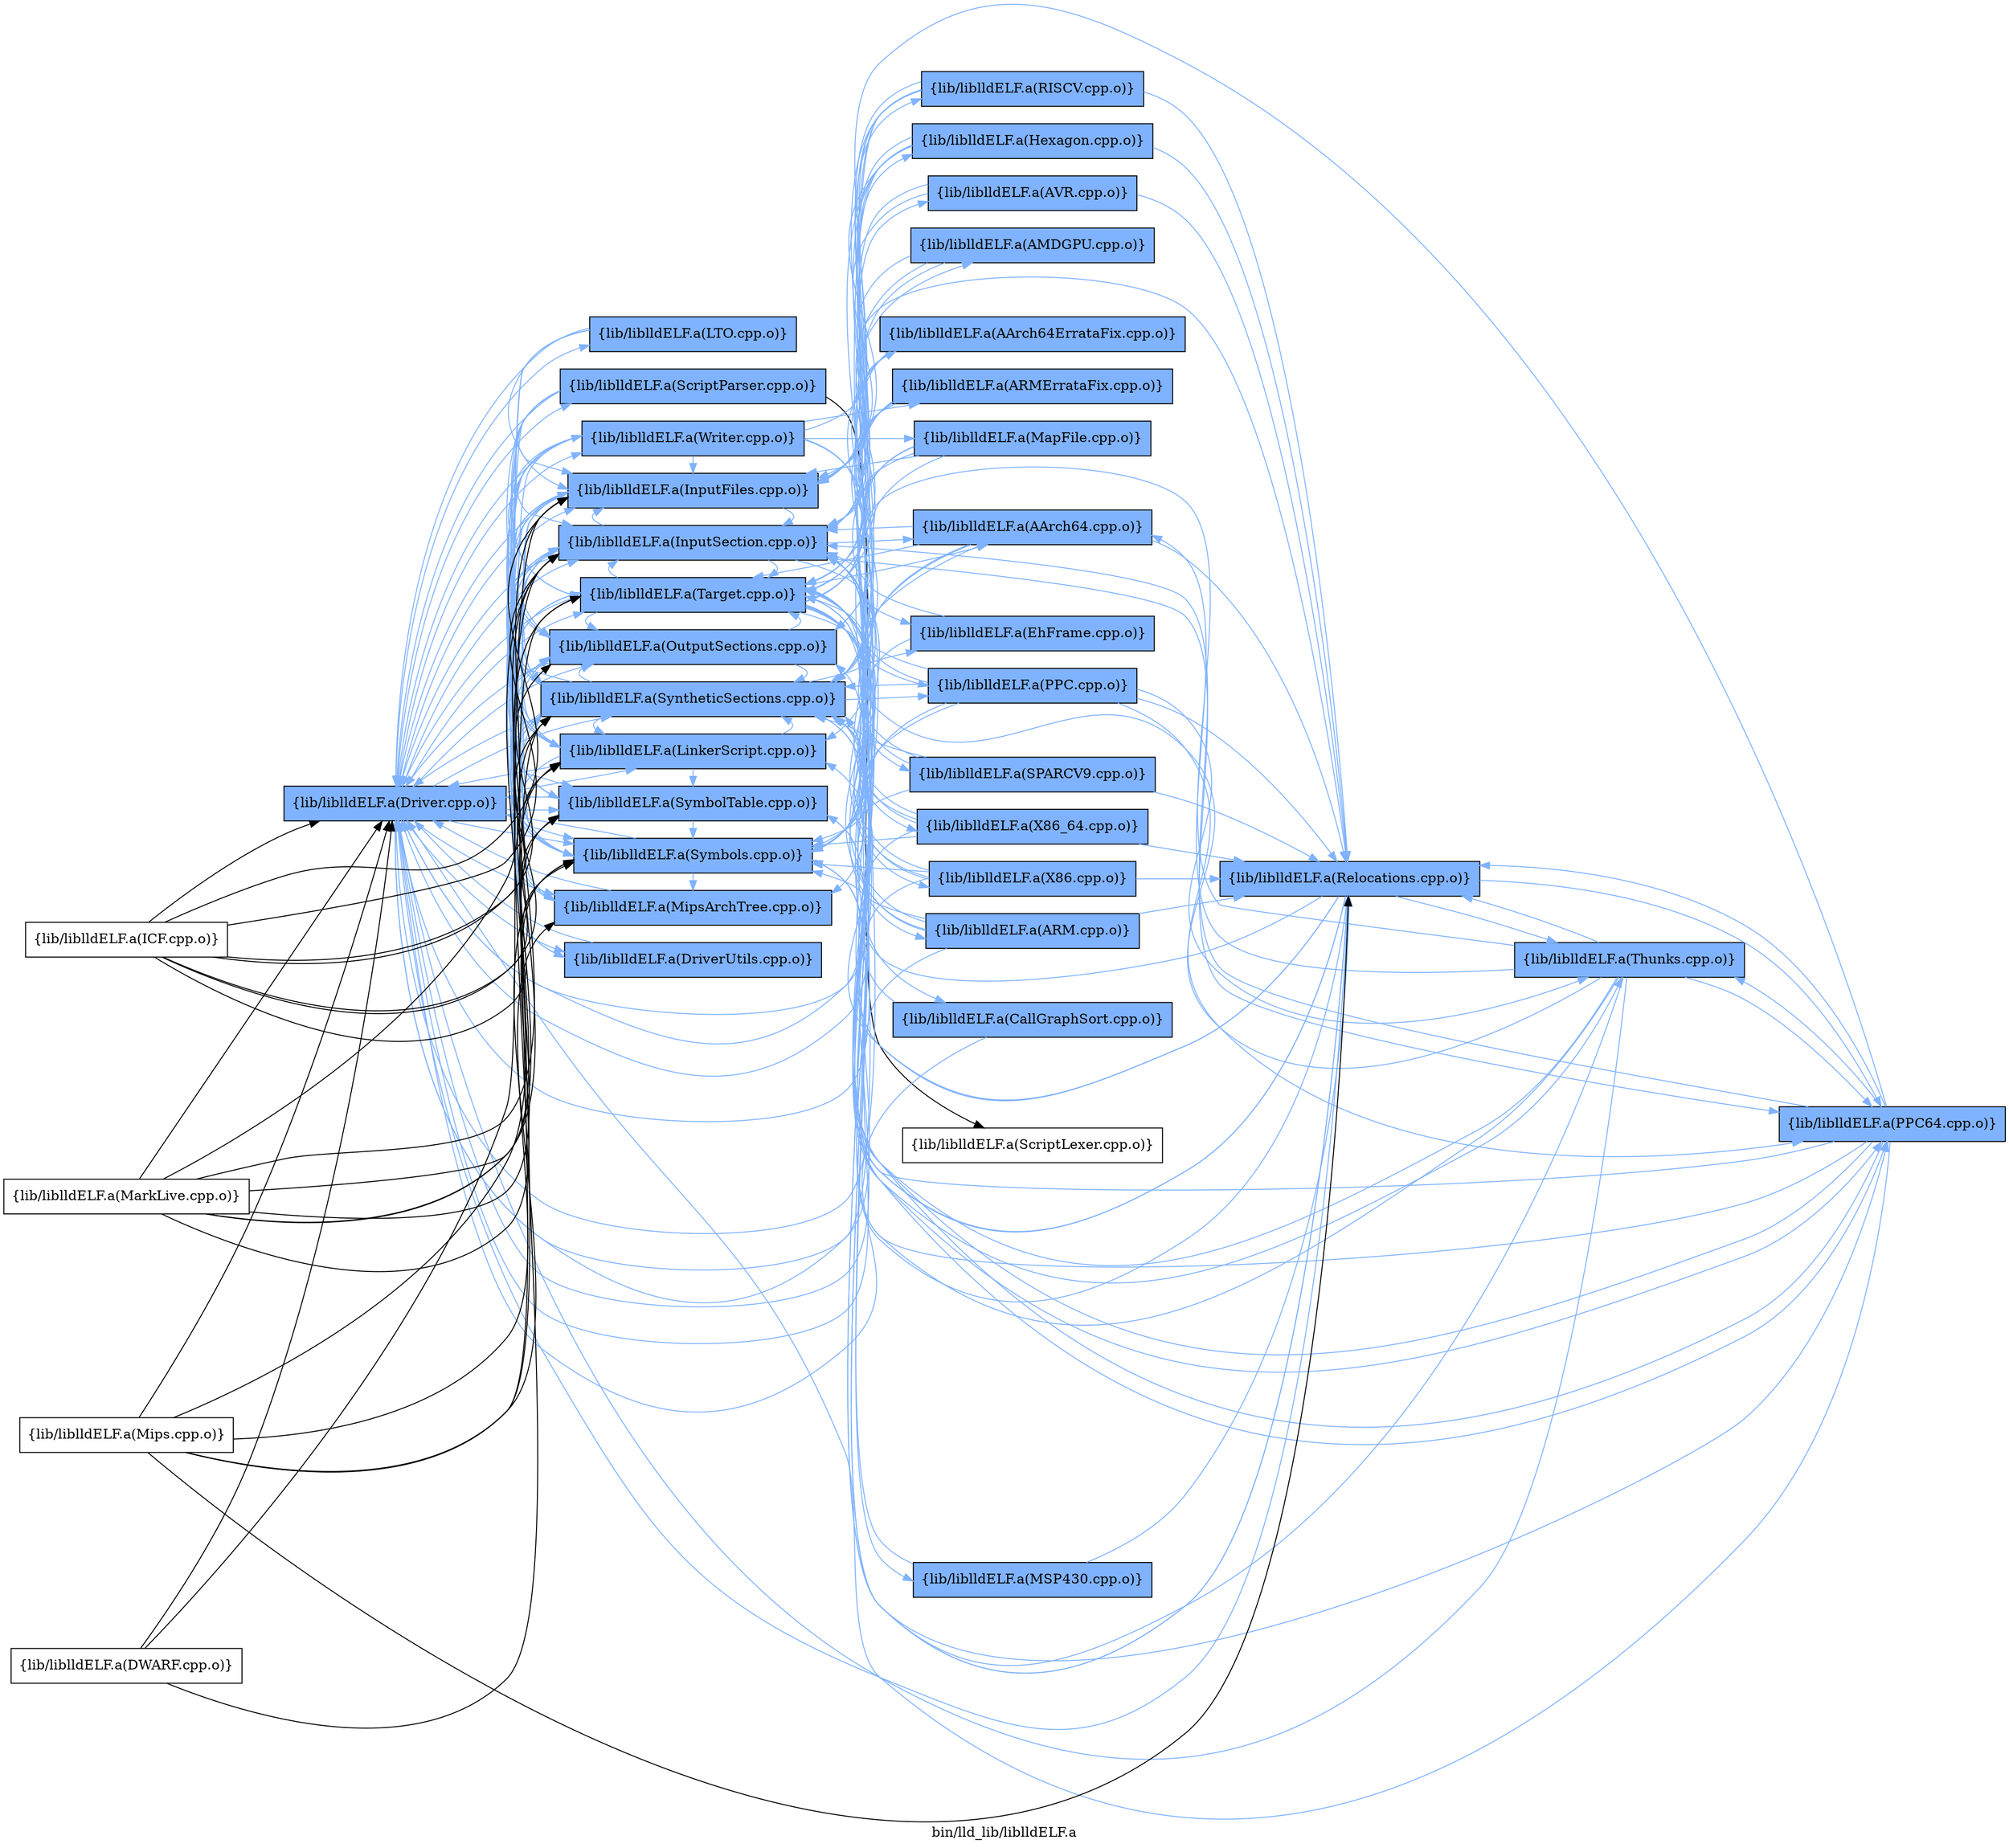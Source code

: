 digraph "bin/lld_lib/liblldELF.a" {
	label="bin/lld_lib/liblldELF.a";
	rankdir=LR;
	{ rank=same; Node0x55b490355298;  }
	{ rank=same; Node0x55b490366278; Node0x55b490365d28; Node0x55b4903592a8; Node0x55b49035f568; Node0x55b490361778; Node0x55b490362218; Node0x55b490362948; Node0x55b490364248; Node0x55b490361908; Node0x55b490361138; Node0x55b490360a08; Node0x55b49035f428; Node0x55b49035ae78;  }

	Node0x55b490355298 [shape=record,shape=box,group=1,style=filled,fillcolor="0.600000 0.5 1",label="{lib/liblldELF.a(Driver.cpp.o)}"];
	Node0x55b490355298 -> Node0x55b490366278[color="0.600000 0.5 1"];
	Node0x55b490355298 -> Node0x55b490365d28[color="0.600000 0.5 1"];
	Node0x55b490355298 -> Node0x55b4903592a8[color="0.600000 0.5 1"];
	Node0x55b490355298 -> Node0x55b49035f568[color="0.600000 0.5 1"];
	Node0x55b490355298 -> Node0x55b490361778[color="0.600000 0.5 1"];
	Node0x55b490355298 -> Node0x55b490362218[color="0.600000 0.5 1"];
	Node0x55b490355298 -> Node0x55b490362948[color="0.600000 0.5 1"];
	Node0x55b490355298 -> Node0x55b490364248[color="0.600000 0.5 1"];
	Node0x55b490355298 -> Node0x55b490361908[color="0.600000 0.5 1"];
	Node0x55b490355298 -> Node0x55b490361138[color="0.600000 0.5 1"];
	Node0x55b490355298 -> Node0x55b490360a08[color="0.600000 0.5 1"];
	Node0x55b490355298 -> Node0x55b49035f428[color="0.600000 0.5 1"];
	Node0x55b490355298 -> Node0x55b49035ae78[color="0.600000 0.5 1"];
	Node0x55b490366278 [shape=record,shape=box,group=1,style=filled,fillcolor="0.600000 0.5 1",label="{lib/liblldELF.a(DriverUtils.cpp.o)}"];
	Node0x55b490366278 -> Node0x55b490355298[color="0.600000 0.5 1"];
	Node0x55b490365d28 [shape=record,shape=box,group=1,style=filled,fillcolor="0.600000 0.5 1",label="{lib/liblldELF.a(InputFiles.cpp.o)}"];
	Node0x55b490365d28 -> Node0x55b490366278[color="0.600000 0.5 1"];
	Node0x55b490365d28 -> Node0x55b490355298[color="0.600000 0.5 1"];
	Node0x55b490365d28 -> Node0x55b4903592a8[color="0.600000 0.5 1"];
	Node0x55b490365d28 -> Node0x55b49035f568[color="0.600000 0.5 1"];
	Node0x55b490365d28 -> Node0x55b490361908[color="0.600000 0.5 1"];
	Node0x55b490365d28 -> Node0x55b490361138[color="0.600000 0.5 1"];
	Node0x55b490365d28 -> Node0x55b490360a08[color="0.600000 0.5 1"];
	Node0x55b4903592a8 [shape=record,shape=box,group=1,style=filled,fillcolor="0.600000 0.5 1",label="{lib/liblldELF.a(MipsArchTree.cpp.o)}"];
	Node0x55b4903592a8 -> Node0x55b490365d28[color="0.600000 0.5 1"];
	Node0x55b4903592a8 -> Node0x55b490355298[color="0.600000 0.5 1"];
	Node0x55b49035f568 [shape=record,shape=box,group=1,style=filled,fillcolor="0.600000 0.5 1",label="{lib/liblldELF.a(InputSection.cpp.o)}"];
	Node0x55b49035f568 -> Node0x55b490365d28[color="0.600000 0.5 1"];
	Node0x55b49035f568 -> Node0x55b490355298[color="0.600000 0.5 1"];
	Node0x55b49035f568 -> Node0x55b4903601e8[color="0.600000 0.5 1"];
	Node0x55b49035f568 -> Node0x55b49035fe78[color="0.600000 0.5 1"];
	Node0x55b49035f568 -> Node0x55b490360aa8[color="0.600000 0.5 1"];
	Node0x55b49035f568 -> Node0x55b490362948[color="0.600000 0.5 1"];
	Node0x55b49035f568 -> Node0x55b490361908[color="0.600000 0.5 1"];
	Node0x55b49035f568 -> Node0x55b490361138[color="0.600000 0.5 1"];
	Node0x55b49035f568 -> Node0x55b490360a08[color="0.600000 0.5 1"];
	Node0x55b49035f568 -> Node0x55b49035f428[color="0.600000 0.5 1"];
	Node0x55b490361778 [shape=record,shape=box,group=1,style=filled,fillcolor="0.600000 0.5 1",label="{lib/liblldELF.a(LTO.cpp.o)}"];
	Node0x55b490361778 -> Node0x55b490365d28[color="0.600000 0.5 1"];
	Node0x55b490361778 -> Node0x55b490355298[color="0.600000 0.5 1"];
	Node0x55b490361778 -> Node0x55b490361908[color="0.600000 0.5 1"];
	Node0x55b490361778 -> Node0x55b490361138[color="0.600000 0.5 1"];
	Node0x55b490362218 [shape=record,shape=box,group=1,style=filled,fillcolor="0.600000 0.5 1",label="{lib/liblldELF.a(LinkerScript.cpp.o)}"];
	Node0x55b490362218 -> Node0x55b490365d28[color="0.600000 0.5 1"];
	Node0x55b490362218 -> Node0x55b490355298[color="0.600000 0.5 1"];
	Node0x55b490362218 -> Node0x55b49035f568[color="0.600000 0.5 1"];
	Node0x55b490362218 -> Node0x55b490362948[color="0.600000 0.5 1"];
	Node0x55b490362218 -> Node0x55b490361908[color="0.600000 0.5 1"];
	Node0x55b490362218 -> Node0x55b490361138[color="0.600000 0.5 1"];
	Node0x55b490362218 -> Node0x55b490360a08[color="0.600000 0.5 1"];
	Node0x55b490362218 -> Node0x55b49035f428[color="0.600000 0.5 1"];
	Node0x55b490362218 -> Node0x55b49035ae78[color="0.600000 0.5 1"];
	Node0x55b490362948 [shape=record,shape=box,group=1,style=filled,fillcolor="0.600000 0.5 1",label="{lib/liblldELF.a(OutputSections.cpp.o)}"];
	Node0x55b490362948 -> Node0x55b490355298[color="0.600000 0.5 1"];
	Node0x55b490362948 -> Node0x55b49035f568[color="0.600000 0.5 1"];
	Node0x55b490362948 -> Node0x55b490362218[color="0.600000 0.5 1"];
	Node0x55b490362948 -> Node0x55b490360a08[color="0.600000 0.5 1"];
	Node0x55b490362948 -> Node0x55b49035f428[color="0.600000 0.5 1"];
	Node0x55b490364248 [shape=record,shape=box,group=1,style=filled,fillcolor="0.600000 0.5 1",label="{lib/liblldELF.a(ScriptParser.cpp.o)}"];
	Node0x55b490364248 -> Node0x55b490366278[color="0.600000 0.5 1"];
	Node0x55b490364248 -> Node0x55b490365d28[color="0.600000 0.5 1"];
	Node0x55b490364248 -> Node0x55b490355298[color="0.600000 0.5 1"];
	Node0x55b490364248 -> Node0x55b490362218[color="0.600000 0.5 1"];
	Node0x55b490364248 -> Node0x55b490362948[color="0.600000 0.5 1"];
	Node0x55b490364248 -> Node0x55b490361e08;
	Node0x55b490364248 -> Node0x55b490361908[color="0.600000 0.5 1"];
	Node0x55b490364248 -> Node0x55b49035f428[color="0.600000 0.5 1"];
	Node0x55b490361908 [shape=record,shape=box,group=1,style=filled,fillcolor="0.600000 0.5 1",label="{lib/liblldELF.a(SymbolTable.cpp.o)}"];
	Node0x55b490361908 -> Node0x55b490355298[color="0.600000 0.5 1"];
	Node0x55b490361908 -> Node0x55b490361138[color="0.600000 0.5 1"];
	Node0x55b490361138 [shape=record,shape=box,group=1,style=filled,fillcolor="0.600000 0.5 1",label="{lib/liblldELF.a(Symbols.cpp.o)}"];
	Node0x55b490361138 -> Node0x55b490365d28[color="0.600000 0.5 1"];
	Node0x55b490361138 -> Node0x55b490355298[color="0.600000 0.5 1"];
	Node0x55b490361138 -> Node0x55b4903592a8[color="0.600000 0.5 1"];
	Node0x55b490361138 -> Node0x55b49035f568[color="0.600000 0.5 1"];
	Node0x55b490361138 -> Node0x55b490362948[color="0.600000 0.5 1"];
	Node0x55b490361138 -> Node0x55b490360a08[color="0.600000 0.5 1"];
	Node0x55b490361138 -> Node0x55b49035f428[color="0.600000 0.5 1"];
	Node0x55b490360a08 [shape=record,shape=box,group=1,style=filled,fillcolor="0.600000 0.5 1",label="{lib/liblldELF.a(SyntheticSections.cpp.o)}"];
	Node0x55b490360a08 -> Node0x55b490365d28[color="0.600000 0.5 1"];
	Node0x55b490360a08 -> Node0x55b490355298[color="0.600000 0.5 1"];
	Node0x55b490360a08 -> Node0x55b4903592a8[color="0.600000 0.5 1"];
	Node0x55b490360a08 -> Node0x55b49035f568[color="0.600000 0.5 1"];
	Node0x55b490360a08 -> Node0x55b49035fe78[color="0.600000 0.5 1"];
	Node0x55b490360a08 -> Node0x55b490360aa8[color="0.600000 0.5 1"];
	Node0x55b490360a08 -> Node0x55b490362218[color="0.600000 0.5 1"];
	Node0x55b490360a08 -> Node0x55b490362948[color="0.600000 0.5 1"];
	Node0x55b490360a08 -> Node0x55b490361908[color="0.600000 0.5 1"];
	Node0x55b490360a08 -> Node0x55b490361138[color="0.600000 0.5 1"];
	Node0x55b490360a08 -> Node0x55b490360238[color="0.600000 0.5 1"];
	Node0x55b490360a08 -> Node0x55b49035f428[color="0.600000 0.5 1"];
	Node0x55b490360a08 -> Node0x55b49035ab58[color="0.600000 0.5 1"];
	Node0x55b49035f428 [shape=record,shape=box,group=1,style=filled,fillcolor="0.600000 0.5 1",label="{lib/liblldELF.a(Target.cpp.o)}"];
	Node0x55b49035f428 -> Node0x55b490355298[color="0.600000 0.5 1"];
	Node0x55b49035f428 -> Node0x55b49035f568[color="0.600000 0.5 1"];
	Node0x55b49035f428 -> Node0x55b4903601e8[color="0.600000 0.5 1"];
	Node0x55b49035f428 -> Node0x55b49035fe78[color="0.600000 0.5 1"];
	Node0x55b49035f428 -> Node0x55b490362948[color="0.600000 0.5 1"];
	Node0x55b49035f428 -> Node0x55b490360238[color="0.600000 0.5 1"];
	Node0x55b49035f428 -> Node0x55b4903697e8[color="0.600000 0.5 1"];
	Node0x55b49035f428 -> Node0x55b490369fb8[color="0.600000 0.5 1"];
	Node0x55b49035f428 -> Node0x55b49036a5f8[color="0.600000 0.5 1"];
	Node0x55b49035f428 -> Node0x55b49036acd8[color="0.600000 0.5 1"];
	Node0x55b49035f428 -> Node0x55b49035d128[color="0.600000 0.5 1"];
	Node0x55b49035f428 -> Node0x55b49035dda8[color="0.600000 0.5 1"];
	Node0x55b49035f428 -> Node0x55b49035b6e8[color="0.600000 0.5 1"];
	Node0x55b49035f428 -> Node0x55b49035c368[color="0.600000 0.5 1"];
	Node0x55b49035f428 -> Node0x55b49035c778[color="0.600000 0.5 1"];
	Node0x55b49035ae78 [shape=record,shape=box,group=1,style=filled,fillcolor="0.600000 0.5 1",label="{lib/liblldELF.a(Writer.cpp.o)}"];
	Node0x55b49035ae78 -> Node0x55b490365d28[color="0.600000 0.5 1"];
	Node0x55b49035ae78 -> Node0x55b490355298[color="0.600000 0.5 1"];
	Node0x55b49035ae78 -> Node0x55b49035f568[color="0.600000 0.5 1"];
	Node0x55b49035ae78 -> Node0x55b49035fe78[color="0.600000 0.5 1"];
	Node0x55b49035ae78 -> Node0x55b490362218[color="0.600000 0.5 1"];
	Node0x55b49035ae78 -> Node0x55b490362948[color="0.600000 0.5 1"];
	Node0x55b49035ae78 -> Node0x55b4903635c8[color="0.600000 0.5 1"];
	Node0x55b49035ae78 -> Node0x55b490361908[color="0.600000 0.5 1"];
	Node0x55b49035ae78 -> Node0x55b490361138[color="0.600000 0.5 1"];
	Node0x55b49035ae78 -> Node0x55b490360a08[color="0.600000 0.5 1"];
	Node0x55b49035ae78 -> Node0x55b49035f428[color="0.600000 0.5 1"];
	Node0x55b49035ae78 -> Node0x55b4903590c8[color="0.600000 0.5 1"];
	Node0x55b49035ae78 -> Node0x55b49035a248[color="0.600000 0.5 1"];
	Node0x55b49035ae78 -> Node0x55b4903581c8[color="0.600000 0.5 1"];
	Node0x55b49035ae78 -> Node0x55b490369c98[color="0.600000 0.5 1"];
	Node0x55b4903669a8 [shape=record,shape=box,group=0,label="{lib/liblldELF.a(ICF.cpp.o)}"];
	Node0x55b4903669a8 -> Node0x55b490365d28;
	Node0x55b4903669a8 -> Node0x55b490355298;
	Node0x55b4903669a8 -> Node0x55b49035f568;
	Node0x55b4903669a8 -> Node0x55b490362218;
	Node0x55b4903669a8 -> Node0x55b490362948;
	Node0x55b4903669a8 -> Node0x55b490361908;
	Node0x55b4903669a8 -> Node0x55b490361138;
	Node0x55b4903669a8 -> Node0x55b490360a08;
	Node0x55b490364ce8 [shape=record,shape=box,group=0,label="{lib/liblldELF.a(DWARF.cpp.o)}"];
	Node0x55b490364ce8 -> Node0x55b490365d28;
	Node0x55b490364ce8 -> Node0x55b490355298;
	Node0x55b490364ce8 -> Node0x55b49035f568;
	Node0x55b4903601e8 [shape=record,shape=box,group=1,style=filled,fillcolor="0.600000 0.5 1",label="{lib/liblldELF.a(AArch64.cpp.o)}"];
	Node0x55b4903601e8 -> Node0x55b490355298[color="0.600000 0.5 1"];
	Node0x55b4903601e8 -> Node0x55b49035f568[color="0.600000 0.5 1"];
	Node0x55b4903601e8 -> Node0x55b4903635c8[color="0.600000 0.5 1"];
	Node0x55b4903601e8 -> Node0x55b490361138[color="0.600000 0.5 1"];
	Node0x55b4903601e8 -> Node0x55b490360a08[color="0.600000 0.5 1"];
	Node0x55b4903601e8 -> Node0x55b49035f428[color="0.600000 0.5 1"];
	Node0x55b49035fe78 [shape=record,shape=box,group=1,style=filled,fillcolor="0.600000 0.5 1",label="{lib/liblldELF.a(PPC64.cpp.o)}"];
	Node0x55b49035fe78 -> Node0x55b490365d28[color="0.600000 0.5 1"];
	Node0x55b49035fe78 -> Node0x55b490355298[color="0.600000 0.5 1"];
	Node0x55b49035fe78 -> Node0x55b49035f568[color="0.600000 0.5 1"];
	Node0x55b49035fe78 -> Node0x55b4903635c8[color="0.600000 0.5 1"];
	Node0x55b49035fe78 -> Node0x55b490361908[color="0.600000 0.5 1"];
	Node0x55b49035fe78 -> Node0x55b490361138[color="0.600000 0.5 1"];
	Node0x55b49035fe78 -> Node0x55b490360a08[color="0.600000 0.5 1"];
	Node0x55b49035fe78 -> Node0x55b49035f428[color="0.600000 0.5 1"];
	Node0x55b49035fe78 -> Node0x55b49035ab58[color="0.600000 0.5 1"];
	Node0x55b490360aa8 [shape=record,shape=box,group=1,style=filled,fillcolor="0.600000 0.5 1",label="{lib/liblldELF.a(EhFrame.cpp.o)}"];
	Node0x55b490360aa8 -> Node0x55b490355298[color="0.600000 0.5 1"];
	Node0x55b490360aa8 -> Node0x55b49035f568[color="0.600000 0.5 1"];
	Node0x55b4903635c8 [shape=record,shape=box,group=1,style=filled,fillcolor="0.600000 0.5 1",label="{lib/liblldELF.a(Relocations.cpp.o)}"];
	Node0x55b4903635c8 -> Node0x55b490365d28[color="0.600000 0.5 1"];
	Node0x55b4903635c8 -> Node0x55b490355298[color="0.600000 0.5 1"];
	Node0x55b4903635c8 -> Node0x55b49035f568[color="0.600000 0.5 1"];
	Node0x55b4903635c8 -> Node0x55b49035fe78[color="0.600000 0.5 1"];
	Node0x55b4903635c8 -> Node0x55b490362218[color="0.600000 0.5 1"];
	Node0x55b4903635c8 -> Node0x55b490362948[color="0.600000 0.5 1"];
	Node0x55b4903635c8 -> Node0x55b490361908[color="0.600000 0.5 1"];
	Node0x55b4903635c8 -> Node0x55b490361138[color="0.600000 0.5 1"];
	Node0x55b4903635c8 -> Node0x55b490360a08[color="0.600000 0.5 1"];
	Node0x55b4903635c8 -> Node0x55b49035f428[color="0.600000 0.5 1"];
	Node0x55b4903635c8 -> Node0x55b49035ab58[color="0.600000 0.5 1"];
	Node0x55b49035ab58 [shape=record,shape=box,group=1,style=filled,fillcolor="0.600000 0.5 1",label="{lib/liblldELF.a(Thunks.cpp.o)}"];
	Node0x55b49035ab58 -> Node0x55b490355298[color="0.600000 0.5 1"];
	Node0x55b49035ab58 -> Node0x55b4903592a8[color="0.600000 0.5 1"];
	Node0x55b49035ab58 -> Node0x55b49035f568[color="0.600000 0.5 1"];
	Node0x55b49035ab58 -> Node0x55b4903601e8[color="0.600000 0.5 1"];
	Node0x55b49035ab58 -> Node0x55b49035fe78[color="0.600000 0.5 1"];
	Node0x55b49035ab58 -> Node0x55b4903635c8[color="0.600000 0.5 1"];
	Node0x55b49035ab58 -> Node0x55b490361138[color="0.600000 0.5 1"];
	Node0x55b49035ab58 -> Node0x55b490360a08[color="0.600000 0.5 1"];
	Node0x55b49035ab58 -> Node0x55b49035f428[color="0.600000 0.5 1"];
	Node0x55b490361cc8 [shape=record,shape=box,group=0,label="{lib/liblldELF.a(MarkLive.cpp.o)}"];
	Node0x55b490361cc8 -> Node0x55b490365d28;
	Node0x55b490361cc8 -> Node0x55b490355298;
	Node0x55b490361cc8 -> Node0x55b49035f568;
	Node0x55b490361cc8 -> Node0x55b490362218;
	Node0x55b490361cc8 -> Node0x55b490361908;
	Node0x55b490361cc8 -> Node0x55b490361138;
	Node0x55b490361cc8 -> Node0x55b490360a08;
	Node0x55b490361cc8 -> Node0x55b49035f428;
	Node0x55b490361e08 [shape=record,shape=box,group=0,label="{lib/liblldELF.a(ScriptLexer.cpp.o)}"];
	Node0x55b490360238 [shape=record,shape=box,group=1,style=filled,fillcolor="0.600000 0.5 1",label="{lib/liblldELF.a(PPC.cpp.o)}"];
	Node0x55b490360238 -> Node0x55b490355298[color="0.600000 0.5 1"];
	Node0x55b490360238 -> Node0x55b49035f568[color="0.600000 0.5 1"];
	Node0x55b490360238 -> Node0x55b49035fe78[color="0.600000 0.5 1"];
	Node0x55b490360238 -> Node0x55b4903635c8[color="0.600000 0.5 1"];
	Node0x55b490360238 -> Node0x55b490361138[color="0.600000 0.5 1"];
	Node0x55b490360238 -> Node0x55b490360a08[color="0.600000 0.5 1"];
	Node0x55b490360238 -> Node0x55b49035f428[color="0.600000 0.5 1"];
	Node0x55b490360238 -> Node0x55b49035ab58[color="0.600000 0.5 1"];
	Node0x55b49035fb58 [shape=record,shape=box,group=0,label="{lib/liblldELF.a(Mips.cpp.o)}"];
	Node0x55b49035fb58 -> Node0x55b490355298;
	Node0x55b49035fb58 -> Node0x55b4903592a8;
	Node0x55b49035fb58 -> Node0x55b49035f568;
	Node0x55b49035fb58 -> Node0x55b4903635c8;
	Node0x55b49035fb58 -> Node0x55b490361138;
	Node0x55b49035fb58 -> Node0x55b490360a08;
	Node0x55b49035fb58 -> Node0x55b49035f428;
	Node0x55b4903697e8 [shape=record,shape=box,group=1,style=filled,fillcolor="0.600000 0.5 1",label="{lib/liblldELF.a(RISCV.cpp.o)}"];
	Node0x55b4903697e8 -> Node0x55b490365d28[color="0.600000 0.5 1"];
	Node0x55b4903697e8 -> Node0x55b490355298[color="0.600000 0.5 1"];
	Node0x55b4903697e8 -> Node0x55b49035f568[color="0.600000 0.5 1"];
	Node0x55b4903697e8 -> Node0x55b4903635c8[color="0.600000 0.5 1"];
	Node0x55b4903697e8 -> Node0x55b490361138[color="0.600000 0.5 1"];
	Node0x55b4903697e8 -> Node0x55b490360a08[color="0.600000 0.5 1"];
	Node0x55b4903697e8 -> Node0x55b49035f428[color="0.600000 0.5 1"];
	Node0x55b490369fb8 [shape=record,shape=box,group=1,style=filled,fillcolor="0.600000 0.5 1",label="{lib/liblldELF.a(Hexagon.cpp.o)}"];
	Node0x55b490369fb8 -> Node0x55b490365d28[color="0.600000 0.5 1"];
	Node0x55b490369fb8 -> Node0x55b490355298[color="0.600000 0.5 1"];
	Node0x55b490369fb8 -> Node0x55b49035f568[color="0.600000 0.5 1"];
	Node0x55b490369fb8 -> Node0x55b4903635c8[color="0.600000 0.5 1"];
	Node0x55b490369fb8 -> Node0x55b490361138[color="0.600000 0.5 1"];
	Node0x55b490369fb8 -> Node0x55b490360a08[color="0.600000 0.5 1"];
	Node0x55b490369fb8 -> Node0x55b49035f428[color="0.600000 0.5 1"];
	Node0x55b49036a5f8 [shape=record,shape=box,group=1,style=filled,fillcolor="0.600000 0.5 1",label="{lib/liblldELF.a(SPARCV9.cpp.o)}"];
	Node0x55b49036a5f8 -> Node0x55b49035f568[color="0.600000 0.5 1"];
	Node0x55b49036a5f8 -> Node0x55b4903635c8[color="0.600000 0.5 1"];
	Node0x55b49036a5f8 -> Node0x55b490361138[color="0.600000 0.5 1"];
	Node0x55b49036a5f8 -> Node0x55b490360a08[color="0.600000 0.5 1"];
	Node0x55b49036a5f8 -> Node0x55b49035f428[color="0.600000 0.5 1"];
	Node0x55b49036acd8 [shape=record,shape=box,group=1,style=filled,fillcolor="0.600000 0.5 1",label="{lib/liblldELF.a(X86_64.cpp.o)}"];
	Node0x55b49036acd8 -> Node0x55b490355298[color="0.600000 0.5 1"];
	Node0x55b49036acd8 -> Node0x55b49035f568[color="0.600000 0.5 1"];
	Node0x55b49036acd8 -> Node0x55b4903635c8[color="0.600000 0.5 1"];
	Node0x55b49036acd8 -> Node0x55b490361138[color="0.600000 0.5 1"];
	Node0x55b49036acd8 -> Node0x55b490360a08[color="0.600000 0.5 1"];
	Node0x55b49036acd8 -> Node0x55b49035f428[color="0.600000 0.5 1"];
	Node0x55b49035d128 [shape=record,shape=box,group=1,style=filled,fillcolor="0.600000 0.5 1",label="{lib/liblldELF.a(X86.cpp.o)}"];
	Node0x55b49035d128 -> Node0x55b490355298[color="0.600000 0.5 1"];
	Node0x55b49035d128 -> Node0x55b49035f568[color="0.600000 0.5 1"];
	Node0x55b49035d128 -> Node0x55b4903635c8[color="0.600000 0.5 1"];
	Node0x55b49035d128 -> Node0x55b490361138[color="0.600000 0.5 1"];
	Node0x55b49035d128 -> Node0x55b490360a08[color="0.600000 0.5 1"];
	Node0x55b49035d128 -> Node0x55b49035f428[color="0.600000 0.5 1"];
	Node0x55b49035dda8 [shape=record,shape=box,group=1,style=filled,fillcolor="0.600000 0.5 1",label="{lib/liblldELF.a(ARM.cpp.o)}"];
	Node0x55b49035dda8 -> Node0x55b490355298[color="0.600000 0.5 1"];
	Node0x55b49035dda8 -> Node0x55b49035f568[color="0.600000 0.5 1"];
	Node0x55b49035dda8 -> Node0x55b4903635c8[color="0.600000 0.5 1"];
	Node0x55b49035dda8 -> Node0x55b490361138[color="0.600000 0.5 1"];
	Node0x55b49035dda8 -> Node0x55b490360a08[color="0.600000 0.5 1"];
	Node0x55b49035dda8 -> Node0x55b49035f428[color="0.600000 0.5 1"];
	Node0x55b49035b6e8 [shape=record,shape=box,group=1,style=filled,fillcolor="0.600000 0.5 1",label="{lib/liblldELF.a(MSP430.cpp.o)}"];
	Node0x55b49035b6e8 -> Node0x55b4903635c8[color="0.600000 0.5 1"];
	Node0x55b49035b6e8 -> Node0x55b49035f428[color="0.600000 0.5 1"];
	Node0x55b49035c368 [shape=record,shape=box,group=1,style=filled,fillcolor="0.600000 0.5 1",label="{lib/liblldELF.a(AVR.cpp.o)}"];
	Node0x55b49035c368 -> Node0x55b490365d28[color="0.600000 0.5 1"];
	Node0x55b49035c368 -> Node0x55b4903635c8[color="0.600000 0.5 1"];
	Node0x55b49035c368 -> Node0x55b49035f428[color="0.600000 0.5 1"];
	Node0x55b49035c778 [shape=record,shape=box,group=1,style=filled,fillcolor="0.600000 0.5 1",label="{lib/liblldELF.a(AMDGPU.cpp.o)}"];
	Node0x55b49035c778 -> Node0x55b490365d28[color="0.600000 0.5 1"];
	Node0x55b49035c778 -> Node0x55b490361138[color="0.600000 0.5 1"];
	Node0x55b49035c778 -> Node0x55b49035f428[color="0.600000 0.5 1"];
	Node0x55b4903590c8 [shape=record,shape=box,group=1,style=filled,fillcolor="0.600000 0.5 1",label="{lib/liblldELF.a(CallGraphSort.cpp.o)}"];
	Node0x55b4903590c8 -> Node0x55b490355298[color="0.600000 0.5 1"];
	Node0x55b4903590c8 -> Node0x55b49035f568[color="0.600000 0.5 1"];
	Node0x55b49035a248 [shape=record,shape=box,group=1,style=filled,fillcolor="0.600000 0.5 1",label="{lib/liblldELF.a(AArch64ErrataFix.cpp.o)}"];
	Node0x55b49035a248 -> Node0x55b490365d28[color="0.600000 0.5 1"];
	Node0x55b49035a248 -> Node0x55b49035f568[color="0.600000 0.5 1"];
	Node0x55b49035a248 -> Node0x55b490362948[color="0.600000 0.5 1"];
	Node0x55b49035a248 -> Node0x55b490361138[color="0.600000 0.5 1"];
	Node0x55b49035a248 -> Node0x55b490360a08[color="0.600000 0.5 1"];
	Node0x55b49035a248 -> Node0x55b49035f428[color="0.600000 0.5 1"];
	Node0x55b4903581c8 [shape=record,shape=box,group=1,style=filled,fillcolor="0.600000 0.5 1",label="{lib/liblldELF.a(ARMErrataFix.cpp.o)}"];
	Node0x55b4903581c8 -> Node0x55b490365d28[color="0.600000 0.5 1"];
	Node0x55b4903581c8 -> Node0x55b49035f568[color="0.600000 0.5 1"];
	Node0x55b4903581c8 -> Node0x55b490362948[color="0.600000 0.5 1"];
	Node0x55b4903581c8 -> Node0x55b490361138[color="0.600000 0.5 1"];
	Node0x55b4903581c8 -> Node0x55b490360a08[color="0.600000 0.5 1"];
	Node0x55b4903581c8 -> Node0x55b49035f428[color="0.600000 0.5 1"];
	Node0x55b490369c98 [shape=record,shape=box,group=1,style=filled,fillcolor="0.600000 0.5 1",label="{lib/liblldELF.a(MapFile.cpp.o)}"];
	Node0x55b490369c98 -> Node0x55b490365d28[color="0.600000 0.5 1"];
	Node0x55b490369c98 -> Node0x55b490355298[color="0.600000 0.5 1"];
	Node0x55b490369c98 -> Node0x55b49035f568[color="0.600000 0.5 1"];
	Node0x55b490369c98 -> Node0x55b490362218[color="0.600000 0.5 1"];
	Node0x55b490369c98 -> Node0x55b490361138[color="0.600000 0.5 1"];
}
